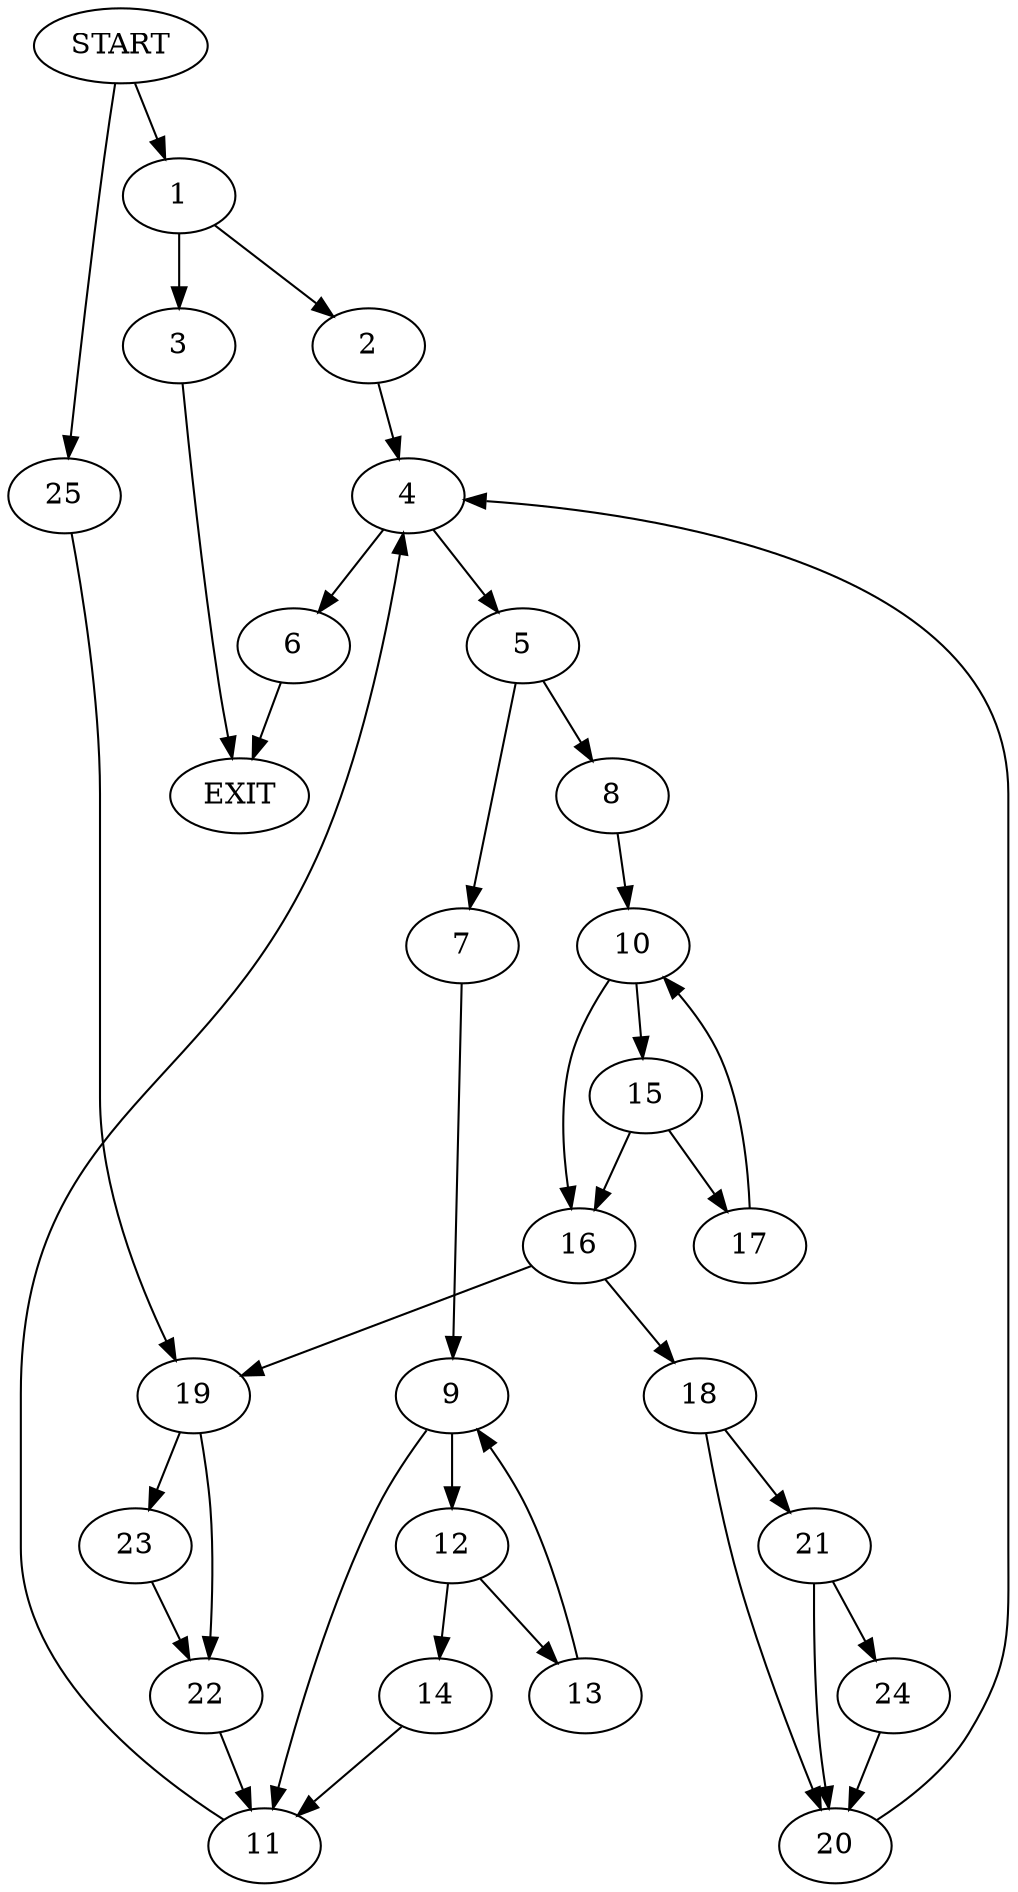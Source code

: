 digraph {
0 [label="START"]
26 [label="EXIT"]
0 -> 1
1 -> 2
1 -> 3
3 -> 26
2 -> 4
4 -> 5
4 -> 6
6 -> 26
5 -> 7
5 -> 8
7 -> 9
8 -> 10
9 -> 11
9 -> 12
12 -> 13
12 -> 14
11 -> 4
13 -> 9
14 -> 11
10 -> 15
10 -> 16
15 -> 16
15 -> 17
16 -> 18
16 -> 19
17 -> 10
18 -> 20
18 -> 21
19 -> 22
19 -> 23
21 -> 20
21 -> 24
20 -> 4
24 -> 20
0 -> 25
25 -> 19
23 -> 22
22 -> 11
}
